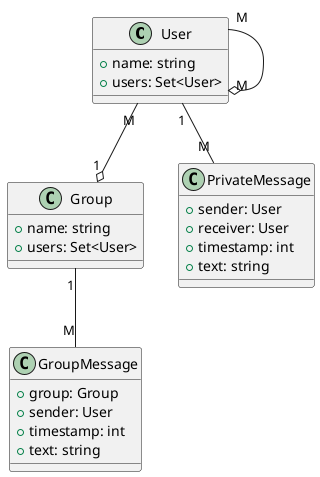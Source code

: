 @startuml
class User {
  +name: string
  +users: Set<User>
}

class Group {
  +name: string
  +users: Set<User>
}

class GroupMessage {
	+group: Group
	+sender: User
	+timestamp: int
	+text: string
}

class PrivateMessage {
	+sender: User
	+receiver: User
	+timestamp: int
	+text: string
}

User "M" --o "M" User
User "M" --o "1" Group
User "1" -- "M" PrivateMessage
Group "1" -- "M" GroupMessage
@enduml